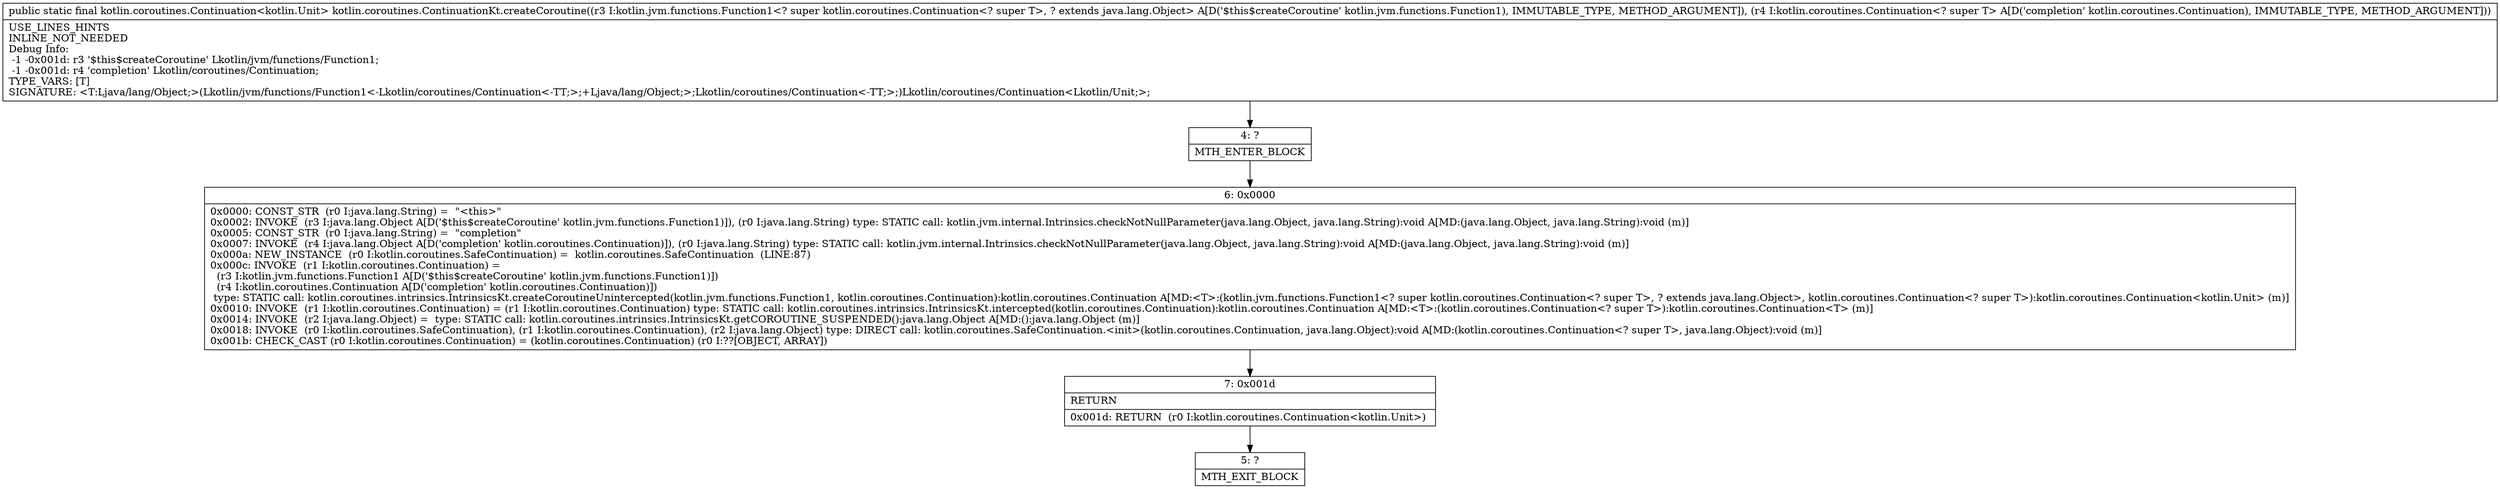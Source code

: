 digraph "CFG forkotlin.coroutines.ContinuationKt.createCoroutine(Lkotlin\/jvm\/functions\/Function1;Lkotlin\/coroutines\/Continuation;)Lkotlin\/coroutines\/Continuation;" {
Node_4 [shape=record,label="{4\:\ ?|MTH_ENTER_BLOCK\l}"];
Node_6 [shape=record,label="{6\:\ 0x0000|0x0000: CONST_STR  (r0 I:java.lang.String) =  \"\<this\>\" \l0x0002: INVOKE  (r3 I:java.lang.Object A[D('$this$createCoroutine' kotlin.jvm.functions.Function1)]), (r0 I:java.lang.String) type: STATIC call: kotlin.jvm.internal.Intrinsics.checkNotNullParameter(java.lang.Object, java.lang.String):void A[MD:(java.lang.Object, java.lang.String):void (m)]\l0x0005: CONST_STR  (r0 I:java.lang.String) =  \"completion\" \l0x0007: INVOKE  (r4 I:java.lang.Object A[D('completion' kotlin.coroutines.Continuation)]), (r0 I:java.lang.String) type: STATIC call: kotlin.jvm.internal.Intrinsics.checkNotNullParameter(java.lang.Object, java.lang.String):void A[MD:(java.lang.Object, java.lang.String):void (m)]\l0x000a: NEW_INSTANCE  (r0 I:kotlin.coroutines.SafeContinuation) =  kotlin.coroutines.SafeContinuation  (LINE:87)\l0x000c: INVOKE  (r1 I:kotlin.coroutines.Continuation) = \l  (r3 I:kotlin.jvm.functions.Function1 A[D('$this$createCoroutine' kotlin.jvm.functions.Function1)])\l  (r4 I:kotlin.coroutines.Continuation A[D('completion' kotlin.coroutines.Continuation)])\l type: STATIC call: kotlin.coroutines.intrinsics.IntrinsicsKt.createCoroutineUnintercepted(kotlin.jvm.functions.Function1, kotlin.coroutines.Continuation):kotlin.coroutines.Continuation A[MD:\<T\>:(kotlin.jvm.functions.Function1\<? super kotlin.coroutines.Continuation\<? super T\>, ? extends java.lang.Object\>, kotlin.coroutines.Continuation\<? super T\>):kotlin.coroutines.Continuation\<kotlin.Unit\> (m)]\l0x0010: INVOKE  (r1 I:kotlin.coroutines.Continuation) = (r1 I:kotlin.coroutines.Continuation) type: STATIC call: kotlin.coroutines.intrinsics.IntrinsicsKt.intercepted(kotlin.coroutines.Continuation):kotlin.coroutines.Continuation A[MD:\<T\>:(kotlin.coroutines.Continuation\<? super T\>):kotlin.coroutines.Continuation\<T\> (m)]\l0x0014: INVOKE  (r2 I:java.lang.Object) =  type: STATIC call: kotlin.coroutines.intrinsics.IntrinsicsKt.getCOROUTINE_SUSPENDED():java.lang.Object A[MD:():java.lang.Object (m)]\l0x0018: INVOKE  (r0 I:kotlin.coroutines.SafeContinuation), (r1 I:kotlin.coroutines.Continuation), (r2 I:java.lang.Object) type: DIRECT call: kotlin.coroutines.SafeContinuation.\<init\>(kotlin.coroutines.Continuation, java.lang.Object):void A[MD:(kotlin.coroutines.Continuation\<? super T\>, java.lang.Object):void (m)]\l0x001b: CHECK_CAST (r0 I:kotlin.coroutines.Continuation) = (kotlin.coroutines.Continuation) (r0 I:??[OBJECT, ARRAY]) \l}"];
Node_7 [shape=record,label="{7\:\ 0x001d|RETURN\l|0x001d: RETURN  (r0 I:kotlin.coroutines.Continuation\<kotlin.Unit\>) \l}"];
Node_5 [shape=record,label="{5\:\ ?|MTH_EXIT_BLOCK\l}"];
MethodNode[shape=record,label="{public static final kotlin.coroutines.Continuation\<kotlin.Unit\> kotlin.coroutines.ContinuationKt.createCoroutine((r3 I:kotlin.jvm.functions.Function1\<? super kotlin.coroutines.Continuation\<? super T\>, ? extends java.lang.Object\> A[D('$this$createCoroutine' kotlin.jvm.functions.Function1), IMMUTABLE_TYPE, METHOD_ARGUMENT]), (r4 I:kotlin.coroutines.Continuation\<? super T\> A[D('completion' kotlin.coroutines.Continuation), IMMUTABLE_TYPE, METHOD_ARGUMENT]))  | USE_LINES_HINTS\lINLINE_NOT_NEEDED\lDebug Info:\l  \-1 \-0x001d: r3 '$this$createCoroutine' Lkotlin\/jvm\/functions\/Function1;\l  \-1 \-0x001d: r4 'completion' Lkotlin\/coroutines\/Continuation;\lTYPE_VARS: [T]\lSIGNATURE: \<T:Ljava\/lang\/Object;\>(Lkotlin\/jvm\/functions\/Function1\<\-Lkotlin\/coroutines\/Continuation\<\-TT;\>;+Ljava\/lang\/Object;\>;Lkotlin\/coroutines\/Continuation\<\-TT;\>;)Lkotlin\/coroutines\/Continuation\<Lkotlin\/Unit;\>;\l}"];
MethodNode -> Node_4;Node_4 -> Node_6;
Node_6 -> Node_7;
Node_7 -> Node_5;
}

